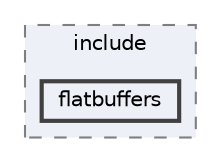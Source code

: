 digraph "Face_Access_inferencing/src/edge-impulse-sdk/third_party/flatbuffers/include/flatbuffers"
{
 // LATEX_PDF_SIZE
  bgcolor="transparent";
  edge [fontname=Helvetica,fontsize=10,labelfontname=Helvetica,labelfontsize=10];
  node [fontname=Helvetica,fontsize=10,shape=box,height=0.2,width=0.4];
  compound=true
  subgraph clusterdir_cb2f331f2a2f6623ac0b1b9cab78a6d3 {
    graph [ bgcolor="#edf0f7", pencolor="grey50", label="include", fontname=Helvetica,fontsize=10 style="filled,dashed", URL="dir_cb2f331f2a2f6623ac0b1b9cab78a6d3.html",tooltip=""]
  dir_de27bbb0c391d32f111fa5ce3d134e4d [label="flatbuffers", fillcolor="#edf0f7", color="grey25", style="filled,bold", URL="dir_de27bbb0c391d32f111fa5ce3d134e4d.html",tooltip=""];
  }
}

